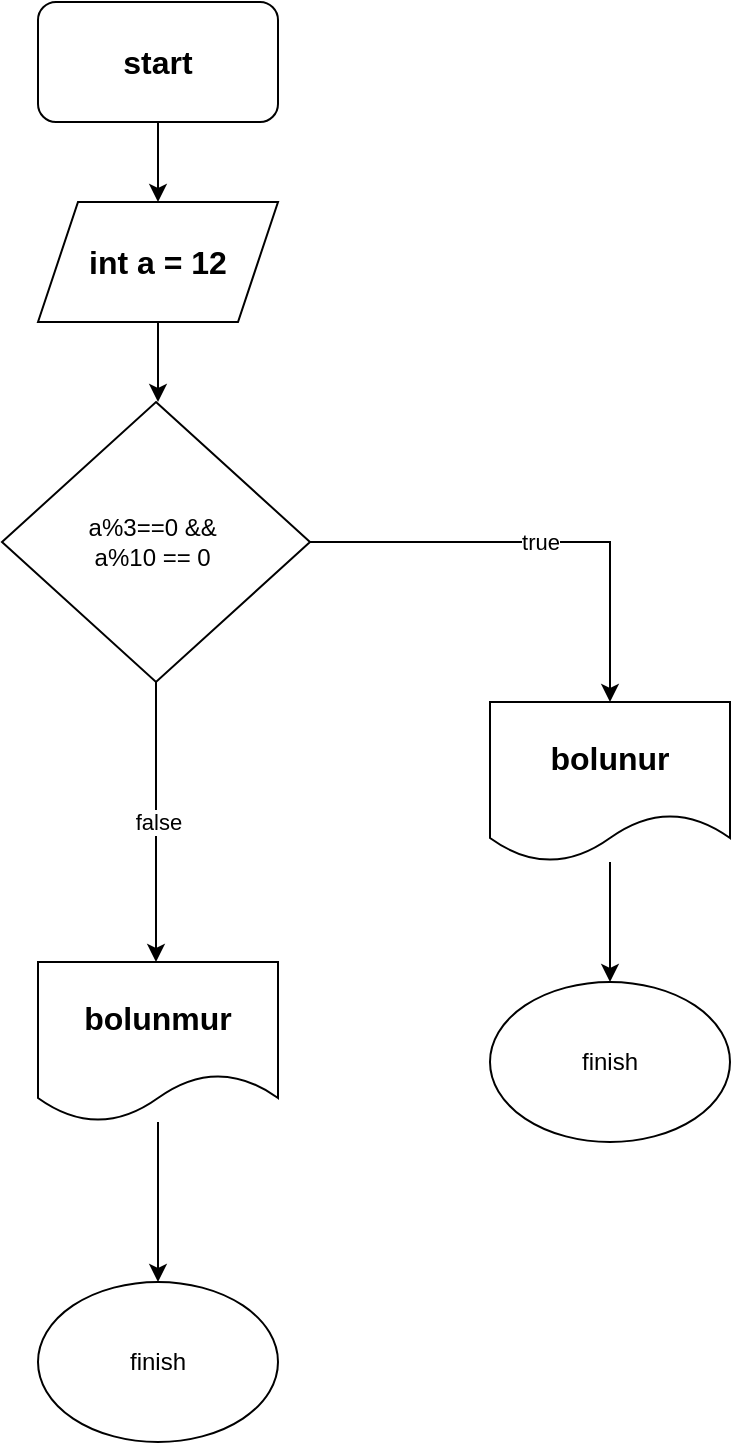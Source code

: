 <mxfile version="24.7.17">
  <diagram id="C5RBs43oDa-KdzZeNtuy" name="Page-1">
    <mxGraphModel dx="1434" dy="780" grid="1" gridSize="10" guides="1" tooltips="1" connect="1" arrows="1" fold="1" page="1" pageScale="1" pageWidth="827" pageHeight="1169" math="0" shadow="0">
      <root>
        <mxCell id="WIyWlLk6GJQsqaUBKTNV-0" />
        <mxCell id="WIyWlLk6GJQsqaUBKTNV-1" parent="WIyWlLk6GJQsqaUBKTNV-0" />
        <mxCell id="oypCZcuWfiL4YgprDK5a-3" style="edgeStyle=orthogonalEdgeStyle;rounded=0;orthogonalLoop=1;jettySize=auto;html=1;fontStyle=1;fontSize=16;" edge="1" parent="WIyWlLk6GJQsqaUBKTNV-1" source="oypCZcuWfiL4YgprDK5a-1" target="oypCZcuWfiL4YgprDK5a-2">
          <mxGeometry relative="1" as="geometry" />
        </mxCell>
        <mxCell id="oypCZcuWfiL4YgprDK5a-1" value="start" style="rounded=1;whiteSpace=wrap;html=1;fontStyle=1;fontSize=16;" vertex="1" parent="WIyWlLk6GJQsqaUBKTNV-1">
          <mxGeometry x="354" y="130" width="120" height="60" as="geometry" />
        </mxCell>
        <mxCell id="oypCZcuWfiL4YgprDK5a-5" style="edgeStyle=orthogonalEdgeStyle;rounded=0;orthogonalLoop=1;jettySize=auto;html=1;fontStyle=1;fontSize=16;" edge="1" parent="WIyWlLk6GJQsqaUBKTNV-1" source="oypCZcuWfiL4YgprDK5a-2">
          <mxGeometry relative="1" as="geometry">
            <mxPoint x="414" y="330" as="targetPoint" />
          </mxGeometry>
        </mxCell>
        <mxCell id="oypCZcuWfiL4YgprDK5a-2" value="int a = 12" style="shape=parallelogram;perimeter=parallelogramPerimeter;whiteSpace=wrap;html=1;fixedSize=1;fontStyle=1;fontSize=16;" vertex="1" parent="WIyWlLk6GJQsqaUBKTNV-1">
          <mxGeometry x="354" y="230" width="120" height="60" as="geometry" />
        </mxCell>
        <mxCell id="oypCZcuWfiL4YgprDK5a-22" style="edgeStyle=orthogonalEdgeStyle;rounded=0;orthogonalLoop=1;jettySize=auto;html=1;" edge="1" parent="WIyWlLk6GJQsqaUBKTNV-1" source="oypCZcuWfiL4YgprDK5a-8" target="oypCZcuWfiL4YgprDK5a-21">
          <mxGeometry relative="1" as="geometry" />
        </mxCell>
        <mxCell id="oypCZcuWfiL4YgprDK5a-8" value="bolunur" style="shape=document;whiteSpace=wrap;html=1;boundedLbl=1;fontStyle=1;fontSize=16;" vertex="1" parent="WIyWlLk6GJQsqaUBKTNV-1">
          <mxGeometry x="580" y="480" width="120" height="80" as="geometry" />
        </mxCell>
        <mxCell id="oypCZcuWfiL4YgprDK5a-16" value="true" style="edgeStyle=orthogonalEdgeStyle;rounded=0;orthogonalLoop=1;jettySize=auto;html=1;entryX=0.5;entryY=0;entryDx=0;entryDy=0;" edge="1" parent="WIyWlLk6GJQsqaUBKTNV-1" source="oypCZcuWfiL4YgprDK5a-15" target="oypCZcuWfiL4YgprDK5a-8">
          <mxGeometry relative="1" as="geometry">
            <mxPoint x="630" y="400" as="targetPoint" />
          </mxGeometry>
        </mxCell>
        <mxCell id="oypCZcuWfiL4YgprDK5a-17" value="false" style="edgeStyle=orthogonalEdgeStyle;rounded=0;orthogonalLoop=1;jettySize=auto;html=1;" edge="1" parent="WIyWlLk6GJQsqaUBKTNV-1" source="oypCZcuWfiL4YgprDK5a-15">
          <mxGeometry relative="1" as="geometry">
            <mxPoint x="413" y="610" as="targetPoint" />
          </mxGeometry>
        </mxCell>
        <mxCell id="oypCZcuWfiL4YgprDK5a-15" value="a%3==0 &amp;amp;&amp;amp;&amp;nbsp;&lt;br&gt;a%10 == 0&amp;nbsp;" style="rhombus;whiteSpace=wrap;html=1;" vertex="1" parent="WIyWlLk6GJQsqaUBKTNV-1">
          <mxGeometry x="336" y="330" width="154" height="140" as="geometry" />
        </mxCell>
        <mxCell id="oypCZcuWfiL4YgprDK5a-20" style="edgeStyle=orthogonalEdgeStyle;rounded=0;orthogonalLoop=1;jettySize=auto;html=1;" edge="1" parent="WIyWlLk6GJQsqaUBKTNV-1" source="oypCZcuWfiL4YgprDK5a-18" target="oypCZcuWfiL4YgprDK5a-19">
          <mxGeometry relative="1" as="geometry" />
        </mxCell>
        <mxCell id="oypCZcuWfiL4YgprDK5a-18" value="bolunmur" style="shape=document;whiteSpace=wrap;html=1;boundedLbl=1;fontStyle=1;fontSize=16;" vertex="1" parent="WIyWlLk6GJQsqaUBKTNV-1">
          <mxGeometry x="354" y="610" width="120" height="80" as="geometry" />
        </mxCell>
        <mxCell id="oypCZcuWfiL4YgprDK5a-19" value="fin&lt;span style=&quot;color: rgba(0, 0, 0, 0); font-family: monospace; font-size: 0px; text-align: start; text-wrap: nowrap;&quot;&gt;%3CmxGraphModel%3E%3Croot%3E%3CmxCell%20id%3D%220%22%2F%3E%3CmxCell%20id%3D%221%22%20parent%3D%220%22%2F%3E%3CmxCell%20id%3D%222%22%20value%3D%22eded%20cuttur%22%20style%3D%22shape%3Ddocument%3BwhiteSpace%3Dwrap%3Bhtml%3D1%3BboundedLbl%3D1%3BfontStyle%3D1%3BfontSize%3D16%3B%22%20vertex%3D%221%22%20parent%3D%221%22%3E%3CmxGeometry%20x%3D%22580%22%20y%3D%22480%22%20width%3D%22120%22%20height%3D%2280%22%20as%3D%22geometry%22%2F%3E%3C%2FmxCell%3E%3C%2Froot%3E%3C%2FmxGraphModel%3E&lt;/span&gt;ish" style="ellipse;whiteSpace=wrap;html=1;" vertex="1" parent="WIyWlLk6GJQsqaUBKTNV-1">
          <mxGeometry x="354" y="770" width="120" height="80" as="geometry" />
        </mxCell>
        <mxCell id="oypCZcuWfiL4YgprDK5a-21" value="fin&lt;span style=&quot;color: rgba(0, 0, 0, 0); font-family: monospace; font-size: 0px; text-align: start; text-wrap: nowrap;&quot;&gt;%3CmxGraphModel%3E%3Croot%3E%3CmxCell%20id%3D%220%22%2F%3E%3CmxCell%20id%3D%221%22%20parent%3D%220%22%2F%3E%3CmxCell%20id%3D%222%22%20value%3D%22eded%20cuttur%22%20style%3D%22shape%3Ddocument%3BwhiteSpace%3Dwrap%3Bhtml%3D1%3BboundedLbl%3D1%3BfontStyle%3D1%3BfontSize%3D16%3B%22%20vertex%3D%221%22%20parent%3D%221%22%3E%3CmxGeometry%20x%3D%22580%22%20y%3D%22480%22%20width%3D%22120%22%20height%3D%2280%22%20as%3D%22geometry%22%2F%3E%3C%2FmxCell%3E%3C%2Froot%3E%3C%2FmxGraphModel%3E&lt;/span&gt;ish" style="ellipse;whiteSpace=wrap;html=1;" vertex="1" parent="WIyWlLk6GJQsqaUBKTNV-1">
          <mxGeometry x="580" y="620" width="120" height="80" as="geometry" />
        </mxCell>
      </root>
    </mxGraphModel>
  </diagram>
</mxfile>
